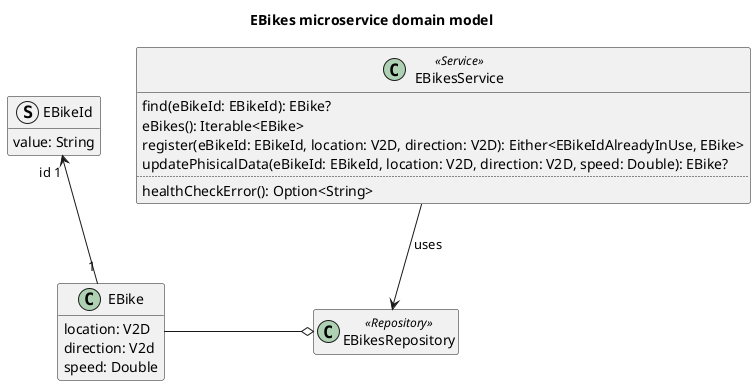 @startuml ebikes-microservice-domain-model

title EBikes microservice domain model

class EBike {
    location: V2D
    direction: V2d
    speed: Double
}
struct EBikeId {
    value: String
}
EBike "1" -u-> "id 1" EBikeId

class EBikesRepository <<Repository>>
EBikesRepository o-l- EBike

class EBikesService <<Service>> {
    find(eBikeId: EBikeId): EBike?
    eBikes(): Iterable<EBike>
    register(eBikeId: EBikeId, location: V2D, direction: V2D): Either<EBikeIdAlreadyInUse, EBike>
    updatePhisicalData(eBikeId: EBikeId, location: V2D, direction: V2D, speed: Double): EBike?
    ..
    healthCheckError(): Option<String>
}

EBikesService --> EBikesRepository : "uses"

hide empty members

@enduml
